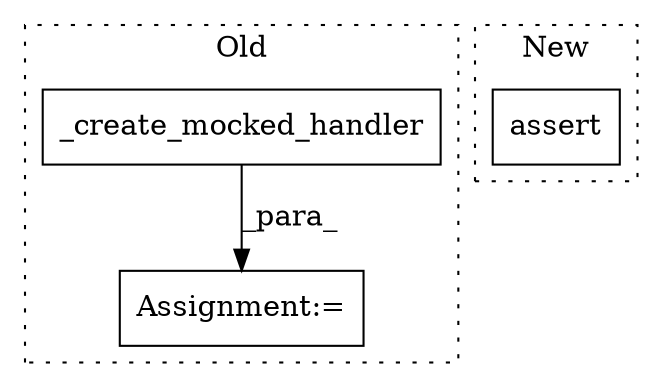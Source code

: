 digraph G {
subgraph cluster0 {
1 [label="_create_mocked_handler" a="32" s="1905" l="24" shape="box"];
3 [label="Assignment:=" a="7" s="1904" l="1" shape="box"];
label = "Old";
style="dotted";
}
subgraph cluster1 {
2 [label="assert" a="32" s="3314,3407" l="12,1" shape="box"];
label = "New";
style="dotted";
}
1 -> 3 [label="_para_"];
}